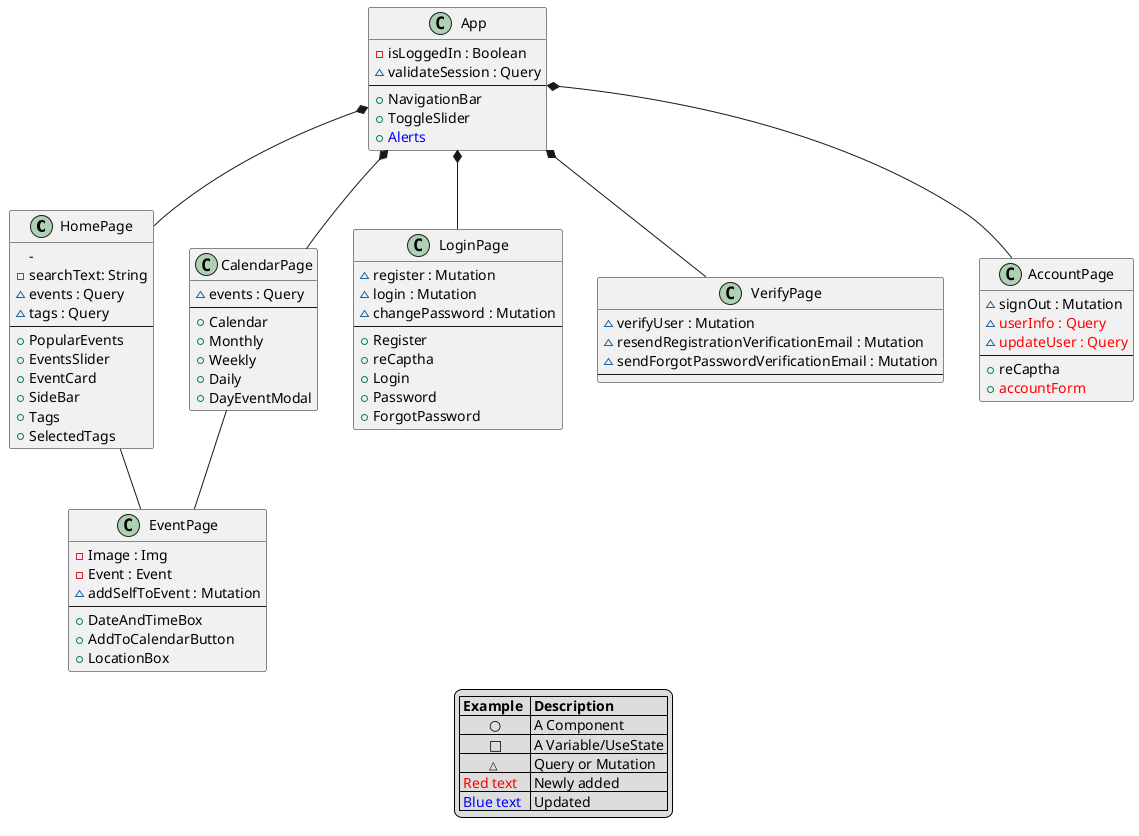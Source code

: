 @startuml FrontEndClassDiagram
class HomePage {
    - 
    - searchText: String
    ~ events : Query
    ~ tags : Query
    --
    + PopularEvents
    + EventsSlider
    + EventCard
    + SideBar
    + Tags 
    + SelectedTags
}

class App {
    -isLoggedIn : Boolean
    ~validateSession : Query
    --
    + NavigationBar
    + ToggleSlider
    + <color:blue>Alerts
}
class CalendarPage {
    ~ events : Query 
    --
    + Calendar
    + Monthly
    + Weekly
    + Daily
    + DayEventModal    
}
class EventPage {
    -Image : Img
    -Event : Event
    ~addSelfToEvent : Mutation
    --
    + DateAndTimeBox
    + AddToCalendarButton
    + LocationBox
}
class LoginPage {
    ~ register : Mutation
    ~ login : Mutation
    ~ changePassword : Mutation
    --
    +Register
    +reCaptha
    +Login
    +Password
    +ForgotPassword
    }
    class VerifyPage {
    ~ verifyUser : Mutation
    ~ resendRegistrationVerificationEmail : Mutation
    ~ sendForgotPasswordVerificationEmail : Mutation
    --
}
class AccountPage {
    ~ signOut : Mutation
    ~ <color:red>userInfo : Query
    ~ <color:red>updateUser : Query
    --
    +reCaptha
    +<color:red>accountForm
}

App*-- HomePage 
App*-- CalendarPage   
App*-- LoginPage
App*-- AccountPage
App*-- VerifyPage
HomePage-- EventPage
CalendarPage-- EventPage

legend
    |= Example  |= Description |
    |        ○ | A Component |
    |        □ | A Variable/UseState |
    |        <size:11>△ | Query or Mutation |
    |<color:red> Red text | Newly added|
    |<color:blue> Blue text | Updated |
endlegend
@enduml


class AddEventPage {
    --
}



